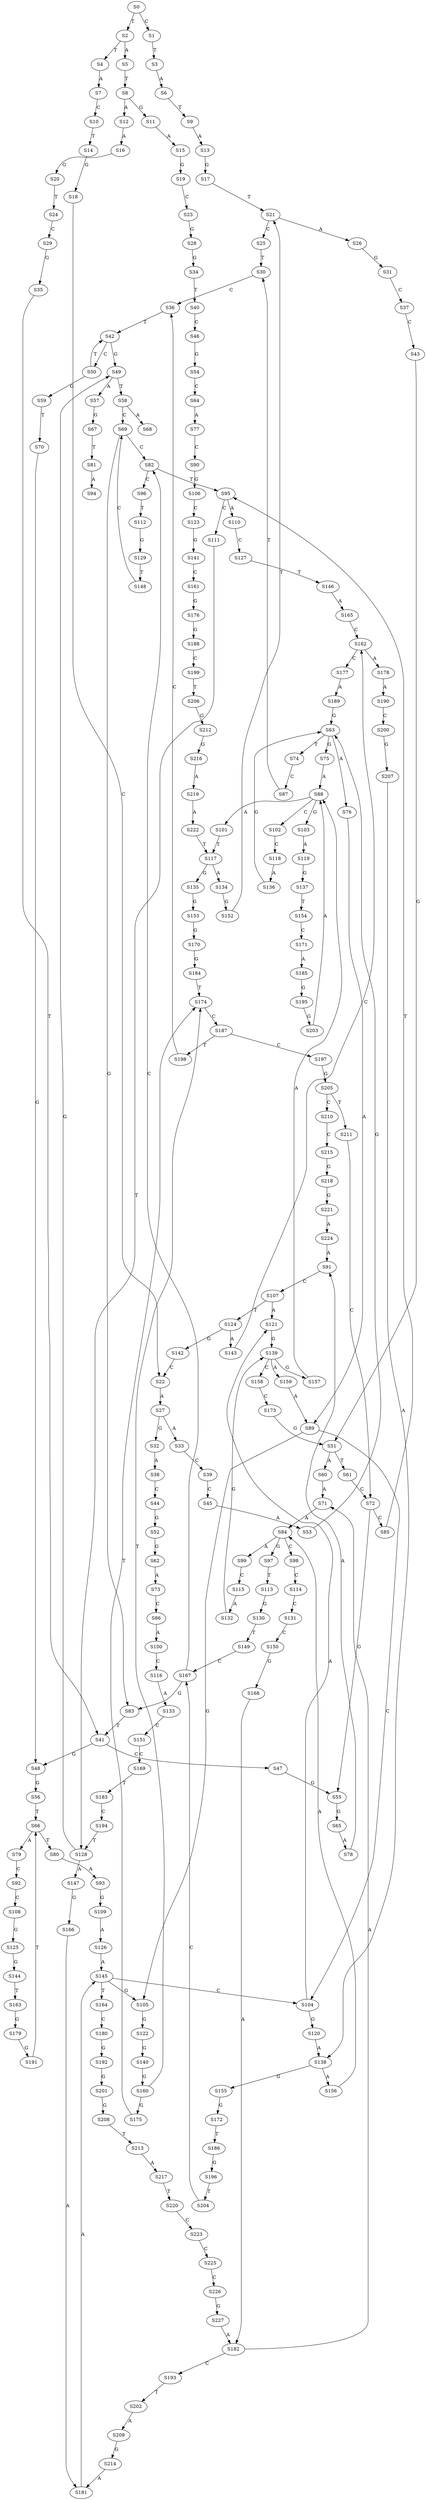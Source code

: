 strict digraph  {
	S0 -> S1 [ label = C ];
	S0 -> S2 [ label = T ];
	S1 -> S3 [ label = T ];
	S2 -> S4 [ label = T ];
	S2 -> S5 [ label = A ];
	S3 -> S6 [ label = A ];
	S4 -> S7 [ label = A ];
	S5 -> S8 [ label = T ];
	S6 -> S9 [ label = T ];
	S7 -> S10 [ label = C ];
	S8 -> S11 [ label = G ];
	S8 -> S12 [ label = A ];
	S9 -> S13 [ label = A ];
	S10 -> S14 [ label = T ];
	S11 -> S15 [ label = A ];
	S12 -> S16 [ label = A ];
	S13 -> S17 [ label = G ];
	S14 -> S18 [ label = G ];
	S15 -> S19 [ label = G ];
	S16 -> S20 [ label = G ];
	S17 -> S21 [ label = T ];
	S18 -> S22 [ label = C ];
	S19 -> S23 [ label = C ];
	S20 -> S24 [ label = T ];
	S21 -> S25 [ label = C ];
	S21 -> S26 [ label = A ];
	S22 -> S27 [ label = A ];
	S23 -> S28 [ label = G ];
	S24 -> S29 [ label = C ];
	S25 -> S30 [ label = T ];
	S26 -> S31 [ label = G ];
	S27 -> S32 [ label = G ];
	S27 -> S33 [ label = A ];
	S28 -> S34 [ label = G ];
	S29 -> S35 [ label = G ];
	S30 -> S36 [ label = C ];
	S31 -> S37 [ label = C ];
	S32 -> S38 [ label = A ];
	S33 -> S39 [ label = C ];
	S34 -> S40 [ label = T ];
	S35 -> S41 [ label = T ];
	S36 -> S42 [ label = T ];
	S37 -> S43 [ label = C ];
	S38 -> S44 [ label = C ];
	S39 -> S45 [ label = C ];
	S40 -> S46 [ label = C ];
	S41 -> S47 [ label = C ];
	S41 -> S48 [ label = G ];
	S42 -> S49 [ label = G ];
	S42 -> S50 [ label = C ];
	S43 -> S51 [ label = G ];
	S44 -> S52 [ label = G ];
	S45 -> S53 [ label = A ];
	S46 -> S54 [ label = G ];
	S47 -> S55 [ label = G ];
	S48 -> S56 [ label = G ];
	S49 -> S57 [ label = A ];
	S49 -> S58 [ label = T ];
	S50 -> S42 [ label = T ];
	S50 -> S59 [ label = G ];
	S51 -> S60 [ label = A ];
	S51 -> S61 [ label = T ];
	S52 -> S62 [ label = G ];
	S53 -> S63 [ label = G ];
	S54 -> S64 [ label = C ];
	S55 -> S65 [ label = G ];
	S56 -> S66 [ label = T ];
	S57 -> S67 [ label = G ];
	S58 -> S68 [ label = A ];
	S58 -> S69 [ label = C ];
	S59 -> S70 [ label = T ];
	S60 -> S71 [ label = A ];
	S61 -> S72 [ label = C ];
	S62 -> S73 [ label = A ];
	S63 -> S74 [ label = T ];
	S63 -> S75 [ label = G ];
	S63 -> S76 [ label = A ];
	S64 -> S77 [ label = A ];
	S65 -> S78 [ label = A ];
	S66 -> S79 [ label = A ];
	S66 -> S80 [ label = T ];
	S67 -> S81 [ label = T ];
	S69 -> S82 [ label = C ];
	S69 -> S83 [ label = G ];
	S70 -> S48 [ label = G ];
	S71 -> S84 [ label = A ];
	S72 -> S85 [ label = C ];
	S72 -> S55 [ label = G ];
	S73 -> S86 [ label = C ];
	S74 -> S87 [ label = C ];
	S75 -> S88 [ label = A ];
	S76 -> S89 [ label = A ];
	S77 -> S90 [ label = C ];
	S78 -> S91 [ label = A ];
	S79 -> S92 [ label = C ];
	S80 -> S93 [ label = A ];
	S81 -> S94 [ label = A ];
	S82 -> S95 [ label = T ];
	S82 -> S96 [ label = C ];
	S83 -> S41 [ label = T ];
	S84 -> S97 [ label = G ];
	S84 -> S98 [ label = C ];
	S84 -> S99 [ label = A ];
	S85 -> S95 [ label = T ];
	S86 -> S100 [ label = A ];
	S87 -> S30 [ label = T ];
	S88 -> S101 [ label = A ];
	S88 -> S102 [ label = C ];
	S88 -> S103 [ label = G ];
	S89 -> S104 [ label = C ];
	S89 -> S105 [ label = G ];
	S90 -> S106 [ label = G ];
	S91 -> S107 [ label = C ];
	S92 -> S108 [ label = C ];
	S93 -> S109 [ label = G ];
	S95 -> S110 [ label = A ];
	S95 -> S111 [ label = C ];
	S96 -> S112 [ label = T ];
	S97 -> S113 [ label = T ];
	S98 -> S114 [ label = C ];
	S99 -> S115 [ label = C ];
	S100 -> S116 [ label = C ];
	S101 -> S117 [ label = T ];
	S102 -> S118 [ label = C ];
	S103 -> S119 [ label = A ];
	S104 -> S120 [ label = G ];
	S104 -> S121 [ label = A ];
	S105 -> S122 [ label = G ];
	S106 -> S123 [ label = C ];
	S107 -> S121 [ label = A ];
	S107 -> S124 [ label = T ];
	S108 -> S125 [ label = G ];
	S109 -> S126 [ label = A ];
	S110 -> S127 [ label = C ];
	S111 -> S128 [ label = T ];
	S112 -> S129 [ label = G ];
	S113 -> S130 [ label = G ];
	S114 -> S131 [ label = C ];
	S115 -> S132 [ label = A ];
	S116 -> S133 [ label = A ];
	S117 -> S134 [ label = A ];
	S117 -> S135 [ label = G ];
	S118 -> S136 [ label = A ];
	S119 -> S137 [ label = G ];
	S120 -> S138 [ label = A ];
	S121 -> S139 [ label = G ];
	S122 -> S140 [ label = G ];
	S123 -> S141 [ label = G ];
	S124 -> S142 [ label = G ];
	S124 -> S143 [ label = A ];
	S125 -> S144 [ label = G ];
	S126 -> S145 [ label = A ];
	S127 -> S146 [ label = T ];
	S128 -> S147 [ label = A ];
	S128 -> S49 [ label = G ];
	S129 -> S148 [ label = T ];
	S130 -> S149 [ label = T ];
	S131 -> S150 [ label = C ];
	S132 -> S139 [ label = G ];
	S133 -> S151 [ label = C ];
	S134 -> S152 [ label = G ];
	S135 -> S153 [ label = G ];
	S136 -> S63 [ label = G ];
	S137 -> S154 [ label = T ];
	S138 -> S155 [ label = G ];
	S138 -> S156 [ label = A ];
	S139 -> S157 [ label = G ];
	S139 -> S158 [ label = C ];
	S139 -> S159 [ label = A ];
	S140 -> S160 [ label = G ];
	S141 -> S161 [ label = C ];
	S142 -> S22 [ label = C ];
	S143 -> S162 [ label = C ];
	S144 -> S163 [ label = T ];
	S145 -> S164 [ label = T ];
	S145 -> S104 [ label = C ];
	S145 -> S105 [ label = G ];
	S146 -> S165 [ label = A ];
	S147 -> S166 [ label = G ];
	S148 -> S69 [ label = C ];
	S149 -> S167 [ label = C ];
	S150 -> S168 [ label = G ];
	S151 -> S169 [ label = C ];
	S152 -> S21 [ label = T ];
	S153 -> S170 [ label = G ];
	S154 -> S171 [ label = C ];
	S155 -> S172 [ label = G ];
	S156 -> S84 [ label = A ];
	S157 -> S88 [ label = A ];
	S158 -> S173 [ label = C ];
	S159 -> S89 [ label = A ];
	S160 -> S174 [ label = T ];
	S160 -> S175 [ label = G ];
	S161 -> S176 [ label = G ];
	S162 -> S177 [ label = C ];
	S162 -> S178 [ label = A ];
	S163 -> S179 [ label = G ];
	S164 -> S180 [ label = C ];
	S165 -> S162 [ label = C ];
	S166 -> S181 [ label = A ];
	S167 -> S83 [ label = G ];
	S167 -> S82 [ label = C ];
	S168 -> S182 [ label = A ];
	S169 -> S183 [ label = T ];
	S170 -> S184 [ label = G ];
	S171 -> S185 [ label = A ];
	S172 -> S186 [ label = T ];
	S173 -> S51 [ label = G ];
	S174 -> S187 [ label = C ];
	S175 -> S174 [ label = T ];
	S176 -> S188 [ label = G ];
	S177 -> S189 [ label = A ];
	S178 -> S190 [ label = A ];
	S179 -> S191 [ label = G ];
	S180 -> S192 [ label = G ];
	S181 -> S145 [ label = A ];
	S182 -> S71 [ label = A ];
	S182 -> S193 [ label = C ];
	S183 -> S194 [ label = C ];
	S184 -> S174 [ label = T ];
	S185 -> S195 [ label = G ];
	S186 -> S196 [ label = G ];
	S187 -> S197 [ label = C ];
	S187 -> S198 [ label = T ];
	S188 -> S199 [ label = C ];
	S189 -> S63 [ label = G ];
	S190 -> S200 [ label = C ];
	S191 -> S66 [ label = T ];
	S192 -> S201 [ label = G ];
	S193 -> S202 [ label = T ];
	S194 -> S128 [ label = T ];
	S195 -> S203 [ label = G ];
	S196 -> S204 [ label = T ];
	S197 -> S205 [ label = G ];
	S198 -> S36 [ label = C ];
	S199 -> S206 [ label = T ];
	S200 -> S207 [ label = G ];
	S201 -> S208 [ label = G ];
	S202 -> S209 [ label = A ];
	S203 -> S88 [ label = A ];
	S204 -> S167 [ label = C ];
	S205 -> S210 [ label = C ];
	S205 -> S211 [ label = T ];
	S206 -> S212 [ label = G ];
	S207 -> S138 [ label = A ];
	S208 -> S213 [ label = T ];
	S209 -> S214 [ label = G ];
	S210 -> S215 [ label = C ];
	S211 -> S72 [ label = C ];
	S212 -> S216 [ label = G ];
	S213 -> S217 [ label = A ];
	S214 -> S181 [ label = A ];
	S215 -> S218 [ label = G ];
	S216 -> S219 [ label = A ];
	S217 -> S220 [ label = T ];
	S218 -> S221 [ label = G ];
	S219 -> S222 [ label = A ];
	S220 -> S223 [ label = C ];
	S221 -> S224 [ label = A ];
	S222 -> S117 [ label = T ];
	S223 -> S225 [ label = C ];
	S224 -> S91 [ label = A ];
	S225 -> S226 [ label = C ];
	S226 -> S227 [ label = G ];
	S227 -> S182 [ label = A ];
}
